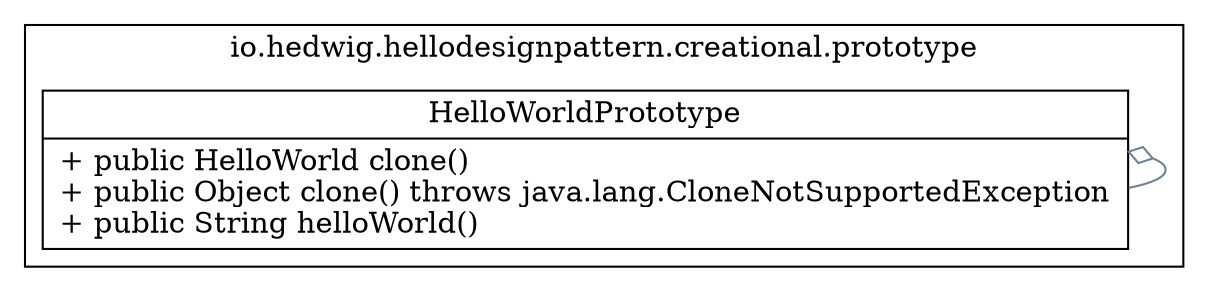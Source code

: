 digraph domain {
  edge [ fontsize = 11 ];
  node [ shape=record ];
  subgraph cluster_0 {
    label = "io.hedwig.hellodesignpattern.creational.prototype";
    HelloWorldPrototype [ label = "{HelloWorldPrototype | + public HelloWorld clone()\l+ public Object clone() throws java.lang.CloneNotSupportedException\l+ public String helloWorld()\l}" ] 
  }
  HelloWorldPrototype -> HelloWorldPrototype [ dir=back arrowtail=odiamond color=slategray];
}